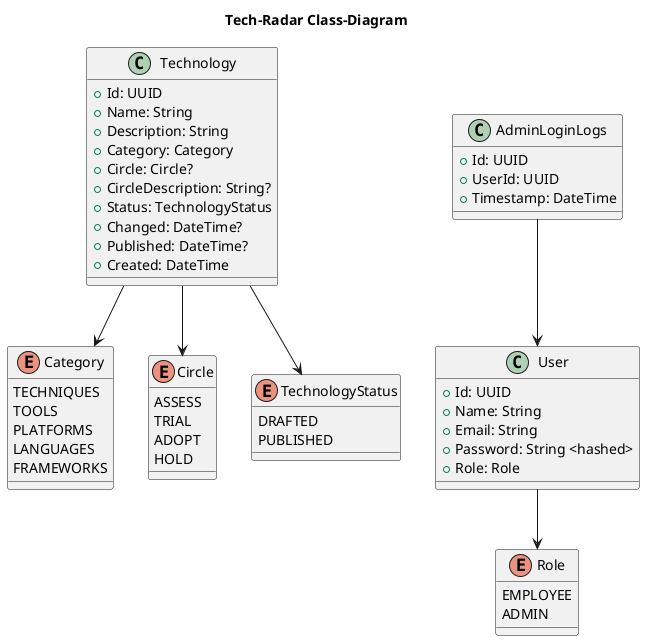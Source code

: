 @startuml

title Tech-Radar Class-Diagram

class Technology {
  + Id: UUID
  + Name: String
  + Description: String
  + Category: Category
  + Circle: Circle?
  + CircleDescription: String?
  + Status: TechnologyStatus
  + Changed: DateTime?
  + Published: DateTime?
  + Created: DateTime
}

class User {
  + Id: UUID
  + Name: String
  + Email: String
  + Password: String <hashed>
  + Role: Role
}

class AdminLoginLogs {
  + Id: UUID
  + UserId: UUID
  + Timestamp: DateTime
}

enum Role {
  EMPLOYEE
  ADMIN
}

enum Category {
  TECHNIQUES
  TOOLS
  PLATFORMS
  LANGUAGES
  FRAMEWORKS
}

enum Circle {
  ASSESS
  TRIAL
  ADOPT
  HOLD
}

enum TechnologyStatus {
  DRAFTED
  PUBLISHED
}

Technology --> Category
Technology --> Circle
Technology --> TechnologyStatus

User --> Role

AdminLoginLogs --> User
@enduml

